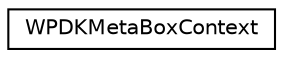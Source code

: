 digraph "Graphical Class Hierarchy"
{
  edge [fontname="Helvetica",fontsize="10",labelfontname="Helvetica",labelfontsize="10"];
  node [fontname="Helvetica",fontsize="10",shape=record];
  rankdir="LR";
  Node1 [label="WPDKMetaBoxContext",height=0.2,width=0.4,color="black", fillcolor="white", style="filled",URL="$classWPDKMetaBoxContext.html"];
}
